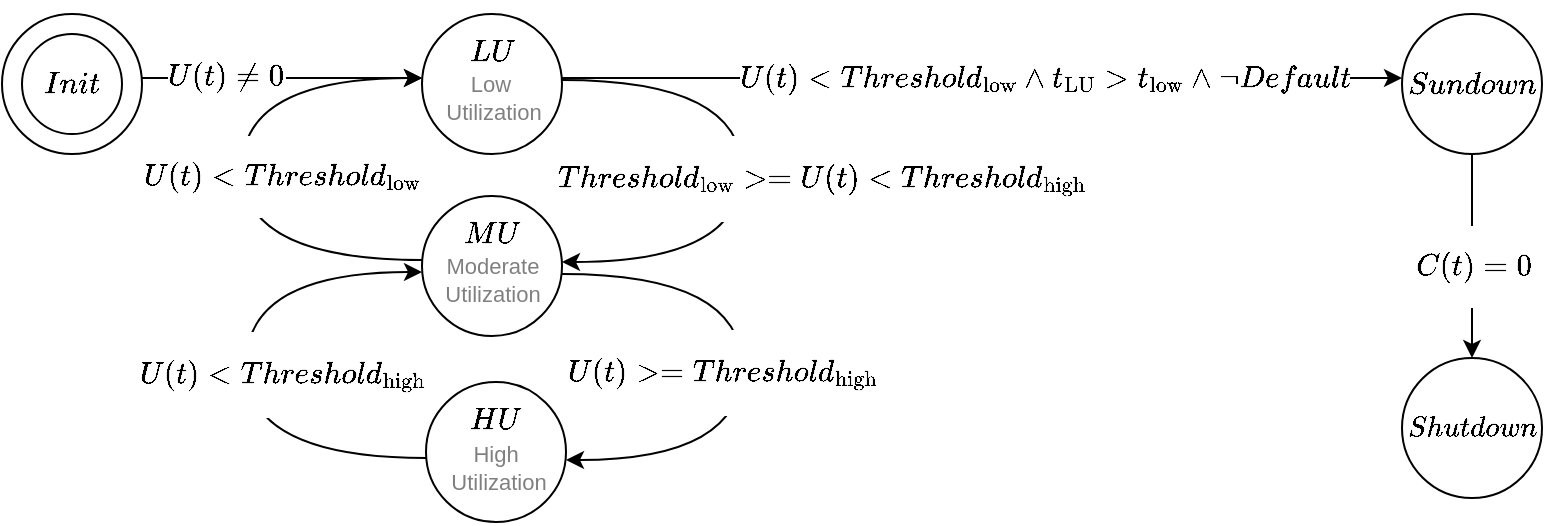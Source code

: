 <mxfile version="24.2.5" type="device">
  <diagram name="Page-1" id="Bs9_zxaJzwL-Q515ANvO">
    <mxGraphModel dx="2224" dy="542" grid="1" gridSize="10" guides="1" tooltips="1" connect="1" arrows="1" fold="1" page="1" pageScale="1" pageWidth="850" pageHeight="1100" math="1" shadow="0">
      <root>
        <mxCell id="0" />
        <mxCell id="1" parent="0" />
        <mxCell id="Yao4SVYsvOSKaDtF5JDH-19" style="rounded=0;orthogonalLoop=1;jettySize=auto;html=1;exitX=1;exitY=0.5;exitDx=0;exitDy=0;entryX=0;entryY=0.5;entryDx=0;entryDy=0;fontSize=13;" parent="1" edge="1">
          <mxGeometry relative="1" as="geometry">
            <mxPoint x="30.0" y="228" as="targetPoint" />
            <mxPoint x="-110.0" y="228" as="sourcePoint" />
          </mxGeometry>
        </mxCell>
        <mxCell id="Yao4SVYsvOSKaDtF5JDH-34" value="&lt;span style=&quot;font-size: 13px; text-wrap: wrap; background-color: rgb(251, 251, 251);&quot;&gt;\[ U(t) \neq 0 \]&lt;/span&gt;" style="edgeLabel;html=1;align=center;verticalAlign=middle;resizable=0;points=[];fontSize=13;" parent="Yao4SVYsvOSKaDtF5JDH-19" vertex="1" connectable="0">
          <mxGeometry x="-0.046" relative="1" as="geometry">
            <mxPoint x="-25" y="-1" as="offset" />
          </mxGeometry>
        </mxCell>
        <mxCell id="Yao4SVYsvOSKaDtF5JDH-1" value="" style="ellipse;whiteSpace=wrap;html=1;aspect=fixed;fontSize=13;" parent="1" vertex="1">
          <mxGeometry x="-180" y="196" width="70" height="70" as="geometry" />
        </mxCell>
        <mxCell id="Yao4SVYsvOSKaDtF5JDH-2" value="&lt;span style=&quot;font-size: 13px;&quot;&gt;\[ Init \]&lt;/span&gt;" style="ellipse;whiteSpace=wrap;html=1;aspect=fixed;fontSize=13;" parent="1" vertex="1">
          <mxGeometry x="-170" y="206" width="50" height="50" as="geometry" />
        </mxCell>
        <mxCell id="QYYGGdQtFWJd2lB_9nhR-5" style="edgeStyle=orthogonalEdgeStyle;rounded=0;orthogonalLoop=1;jettySize=auto;html=1;entryX=0;entryY=0.5;entryDx=0;entryDy=0;curved=1;exitX=0;exitY=0.5;exitDx=0;exitDy=0;fontSize=13;" parent="1" edge="1">
          <mxGeometry relative="1" as="geometry">
            <Array as="points">
              <mxPoint x="-60" y="319" />
              <mxPoint x="-60" y="228" />
            </Array>
            <mxPoint x="30.0" y="319" as="sourcePoint" />
            <mxPoint x="30.0" y="228" as="targetPoint" />
          </mxGeometry>
        </mxCell>
        <mxCell id="QYYGGdQtFWJd2lB_9nhR-6" value="&lt;span style=&quot;text-wrap: wrap; background-color: rgb(251, 251, 251); font-size: 13px;&quot;&gt;\[ U(t)&amp;lt;{Threshold}_{\text{low}}​ \]&lt;/span&gt;" style="edgeLabel;html=1;align=center;verticalAlign=middle;resizable=0;points=[];fontSize=13;" parent="QYYGGdQtFWJd2lB_9nhR-5" vertex="1" connectable="0">
          <mxGeometry x="-0.004" y="1" relative="1" as="geometry">
            <mxPoint x="21" y="3" as="offset" />
          </mxGeometry>
        </mxCell>
        <mxCell id="QYYGGdQtFWJd2lB_9nhR-9" style="edgeStyle=orthogonalEdgeStyle;rounded=0;orthogonalLoop=1;jettySize=auto;html=1;entryX=1;entryY=0.5;entryDx=0;entryDy=0;exitX=1;exitY=0.5;exitDx=0;exitDy=0;curved=1;fontSize=13;" parent="1" edge="1">
          <mxGeometry relative="1" as="geometry">
            <Array as="points">
              <mxPoint x="190" y="326" />
              <mxPoint x="190" y="419" />
            </Array>
            <mxPoint x="100.0" y="326" as="sourcePoint" />
            <mxPoint x="102.0" y="419" as="targetPoint" />
          </mxGeometry>
        </mxCell>
        <mxCell id="QYYGGdQtFWJd2lB_9nhR-10" value="&lt;span style=&quot;text-wrap: wrap; background-color: rgb(251, 251, 251); font-size: 13px;&quot;&gt;\[ U(t)&amp;gt;={Threshold}_{\text{high}}​ \]&lt;/span&gt;" style="edgeLabel;html=1;align=center;verticalAlign=middle;resizable=0;points=[];fontSize=13;" parent="QYYGGdQtFWJd2lB_9nhR-9" vertex="1" connectable="0">
          <mxGeometry x="0.025" relative="1" as="geometry">
            <mxPoint x="-10" as="offset" />
          </mxGeometry>
        </mxCell>
        <mxCell id="Yao4SVYsvOSKaDtF5JDH-10" value="&lt;div style=&quot;font-size: 13px;&quot;&gt;\[ MU \]&lt;/div&gt;&lt;div style=&quot;font-size: 13px;&quot;&gt;&lt;br style=&quot;font-size: 13px;&quot;&gt;&lt;/div&gt;&lt;div style=&quot;font-size: 13px;&quot;&gt;&lt;br style=&quot;font-size: 13px;&quot;&gt;&lt;/div&gt;" style="ellipse;whiteSpace=wrap;html=1;aspect=fixed;fontSize=13;" parent="1" vertex="1">
          <mxGeometry x="30" y="287" width="70" height="70" as="geometry" />
        </mxCell>
        <mxCell id="QYYGGdQtFWJd2lB_9nhR-12" style="edgeStyle=orthogonalEdgeStyle;rounded=0;orthogonalLoop=1;jettySize=auto;html=1;entryX=0;entryY=0.5;entryDx=0;entryDy=0;exitX=0;exitY=0.5;exitDx=0;exitDy=0;curved=1;fontSize=13;" parent="1" edge="1">
          <mxGeometry relative="1" as="geometry">
            <Array as="points">
              <mxPoint x="-58" y="418" />
              <mxPoint x="-58" y="325" />
            </Array>
            <mxPoint x="32.0" y="418" as="sourcePoint" />
            <mxPoint x="30.0" y="325" as="targetPoint" />
          </mxGeometry>
        </mxCell>
        <mxCell id="QYYGGdQtFWJd2lB_9nhR-13" value="&lt;span style=&quot;text-wrap: wrap; background-color: rgb(251, 251, 251); font-size: 13px;&quot;&gt;\[ U(t)&amp;lt;{Threshold}_{\text{high}}​ \]&lt;/span&gt;" style="edgeLabel;html=1;align=center;verticalAlign=middle;resizable=0;points=[];fontSize=13;" parent="QYYGGdQtFWJd2lB_9nhR-12" vertex="1" connectable="0">
          <mxGeometry x="-0.024" y="-1" relative="1" as="geometry">
            <mxPoint x="17" as="offset" />
          </mxGeometry>
        </mxCell>
        <mxCell id="Yao4SVYsvOSKaDtF5JDH-14" value="&lt;div style=&quot;font-size: 13px;&quot;&gt;&lt;font style=&quot;font-size: 13px;&quot;&gt;\[ HU \]&lt;/font&gt;&lt;/div&gt;&lt;div style=&quot;font-size: 13px;&quot;&gt;&lt;font style=&quot;font-size: 13px;&quot;&gt;&lt;br style=&quot;font-size: 13px;&quot;&gt;&lt;/font&gt;&lt;/div&gt;&lt;div style=&quot;font-size: 13px;&quot;&gt;&lt;br style=&quot;font-size: 13px;&quot;&gt;&lt;/div&gt;" style="ellipse;whiteSpace=wrap;html=1;aspect=fixed;fontSize=13;" parent="1" vertex="1">
          <mxGeometry x="32" y="380" width="70" height="70" as="geometry" />
        </mxCell>
        <mxCell id="QYYGGdQtFWJd2lB_9nhR-7" style="edgeStyle=orthogonalEdgeStyle;rounded=0;orthogonalLoop=1;jettySize=auto;html=1;entryX=1;entryY=0.5;entryDx=0;entryDy=0;curved=1;exitX=1;exitY=0.5;exitDx=0;exitDy=0;fontSize=13;" parent="1" edge="1">
          <mxGeometry relative="1" as="geometry">
            <Array as="points">
              <mxPoint x="190" y="229" />
              <mxPoint x="190" y="320" />
            </Array>
            <mxPoint x="100.0" y="229" as="sourcePoint" />
            <mxPoint x="100.0" y="320" as="targetPoint" />
          </mxGeometry>
        </mxCell>
        <mxCell id="QYYGGdQtFWJd2lB_9nhR-8" value="&lt;span style=&quot;text-wrap: wrap; background-color: rgb(251, 251, 251); font-size: 13px;&quot;&gt;\[ {Threshold}_{\text{low}}​&amp;gt;=U(t)&amp;lt;{Threshold_{\text{high}}}\]&lt;/span&gt;" style="edgeLabel;html=1;align=center;verticalAlign=middle;resizable=0;points=[];fontSize=13;" parent="QYYGGdQtFWJd2lB_9nhR-7" vertex="1" connectable="0">
          <mxGeometry x="0.004" y="-1" relative="1" as="geometry">
            <mxPoint x="41" y="3" as="offset" />
          </mxGeometry>
        </mxCell>
        <mxCell id="Yao4SVYsvOSKaDtF5JDH-48" value="&lt;div style=&quot;font-size: 13px;&quot;&gt;\[ LU \]&lt;/div&gt;&lt;div style=&quot;font-size: 13px;&quot;&gt;&lt;br style=&quot;font-size: 13px;&quot;&gt;&lt;/div&gt;&lt;div style=&quot;font-size: 13px;&quot;&gt;&lt;br style=&quot;font-size: 13px;&quot;&gt;&lt;/div&gt;" style="ellipse;whiteSpace=wrap;html=1;aspect=fixed;fontSize=13;" parent="1" vertex="1">
          <mxGeometry x="30" y="196" width="70" height="70" as="geometry" />
        </mxCell>
        <mxCell id="Yao4SVYsvOSKaDtF5JDH-50" value="Low&amp;nbsp;&lt;div style=&quot;font-size: 11px;&quot;&gt;Utilization&lt;/div&gt;" style="text;html=1;align=center;verticalAlign=middle;whiteSpace=wrap;rounded=0;fontSize=11;fontStyle=0;fontColor=#808080;" parent="1" vertex="1">
          <mxGeometry x="21" y="223" width="90" height="30" as="geometry" />
        </mxCell>
        <mxCell id="Yao4SVYsvOSKaDtF5JDH-51" value="Moderate Utilization" style="text;html=1;align=center;verticalAlign=middle;whiteSpace=wrap;rounded=0;fontSize=11;fontStyle=0;fontColor=#808080;" parent="1" vertex="1">
          <mxGeometry x="24.5" y="314" width="81" height="30" as="geometry" />
        </mxCell>
        <mxCell id="Yao4SVYsvOSKaDtF5JDH-52" value="High&lt;div style=&quot;font-size: 11px;&quot;&gt;&amp;nbsp;Utilization&lt;/div&gt;" style="text;html=1;align=center;verticalAlign=middle;whiteSpace=wrap;rounded=0;fontSize=11;fontStyle=0;fontColor=#808080;" parent="1" vertex="1">
          <mxGeometry x="22" y="408" width="90" height="30" as="geometry" />
        </mxCell>
        <mxCell id="xpbfVnRx2PIDMmoDterz-9" style="edgeStyle=orthogonalEdgeStyle;rounded=0;orthogonalLoop=1;jettySize=auto;html=1;fontSize=13;startArrow=classic;startFill=1;endArrow=none;endFill=0;" edge="1" parent="1">
          <mxGeometry relative="1" as="geometry">
            <mxPoint x="100" y="228" as="targetPoint" />
            <mxPoint x="520.0" y="228.012" as="sourcePoint" />
          </mxGeometry>
        </mxCell>
        <mxCell id="xpbfVnRx2PIDMmoDterz-10" value="&lt;span style=&quot;text-wrap: wrap; background-color: rgb(251, 251, 251); font-size: 13px;&quot;&gt;&lt;font style=&quot;font-size: 13px;&quot;&gt;\[ U(t)&amp;lt;{Threshold}_{\text{low}}​∧{t}_{\text{LU}}​&amp;gt;{t}_{\text{low}}​∧¬Default\]&lt;/font&gt;&lt;/span&gt;" style="edgeLabel;html=1;align=center;verticalAlign=middle;resizable=0;points=[];fontSize=13;" vertex="1" connectable="0" parent="xpbfVnRx2PIDMmoDterz-9">
          <mxGeometry x="-0.064" y="-2" relative="1" as="geometry">
            <mxPoint x="17" y="2" as="offset" />
          </mxGeometry>
        </mxCell>
        <mxCell id="xpbfVnRx2PIDMmoDterz-12" style="edgeStyle=orthogonalEdgeStyle;rounded=0;orthogonalLoop=1;jettySize=auto;html=1;entryX=0.5;entryY=0;entryDx=0;entryDy=0;" edge="1" parent="1" source="xpbfVnRx2PIDMmoDterz-2" target="xpbfVnRx2PIDMmoDterz-11">
          <mxGeometry relative="1" as="geometry" />
        </mxCell>
        <mxCell id="xpbfVnRx2PIDMmoDterz-13" value="&lt;span style=&quot;font-size: 13px; text-wrap: wrap; background-color: rgb(251, 251, 251);&quot;&gt;\[ C(t) = 0 \]&lt;/span&gt;" style="edgeLabel;html=1;align=center;verticalAlign=middle;resizable=0;points=[];" vertex="1" connectable="0" parent="xpbfVnRx2PIDMmoDterz-12">
          <mxGeometry x="-0.138" relative="1" as="geometry">
            <mxPoint y="12" as="offset" />
          </mxGeometry>
        </mxCell>
        <mxCell id="xpbfVnRx2PIDMmoDterz-2" value="&lt;div style=&quot;font-size: 13px;&quot;&gt;\[ Sundown \]&lt;/div&gt;" style="ellipse;whiteSpace=wrap;html=1;aspect=fixed;fontSize=13;" vertex="1" parent="1">
          <mxGeometry x="520" y="196" width="70" height="70" as="geometry" />
        </mxCell>
        <mxCell id="xpbfVnRx2PIDMmoDterz-11" value="&lt;div style=&quot;font-size: 12.1px;&quot;&gt;\[ Shutdown \]&lt;/div&gt;" style="ellipse;whiteSpace=wrap;html=1;aspect=fixed;fontSize=12.1;" vertex="1" parent="1">
          <mxGeometry x="520" y="368" width="70" height="70" as="geometry" />
        </mxCell>
      </root>
    </mxGraphModel>
  </diagram>
</mxfile>
